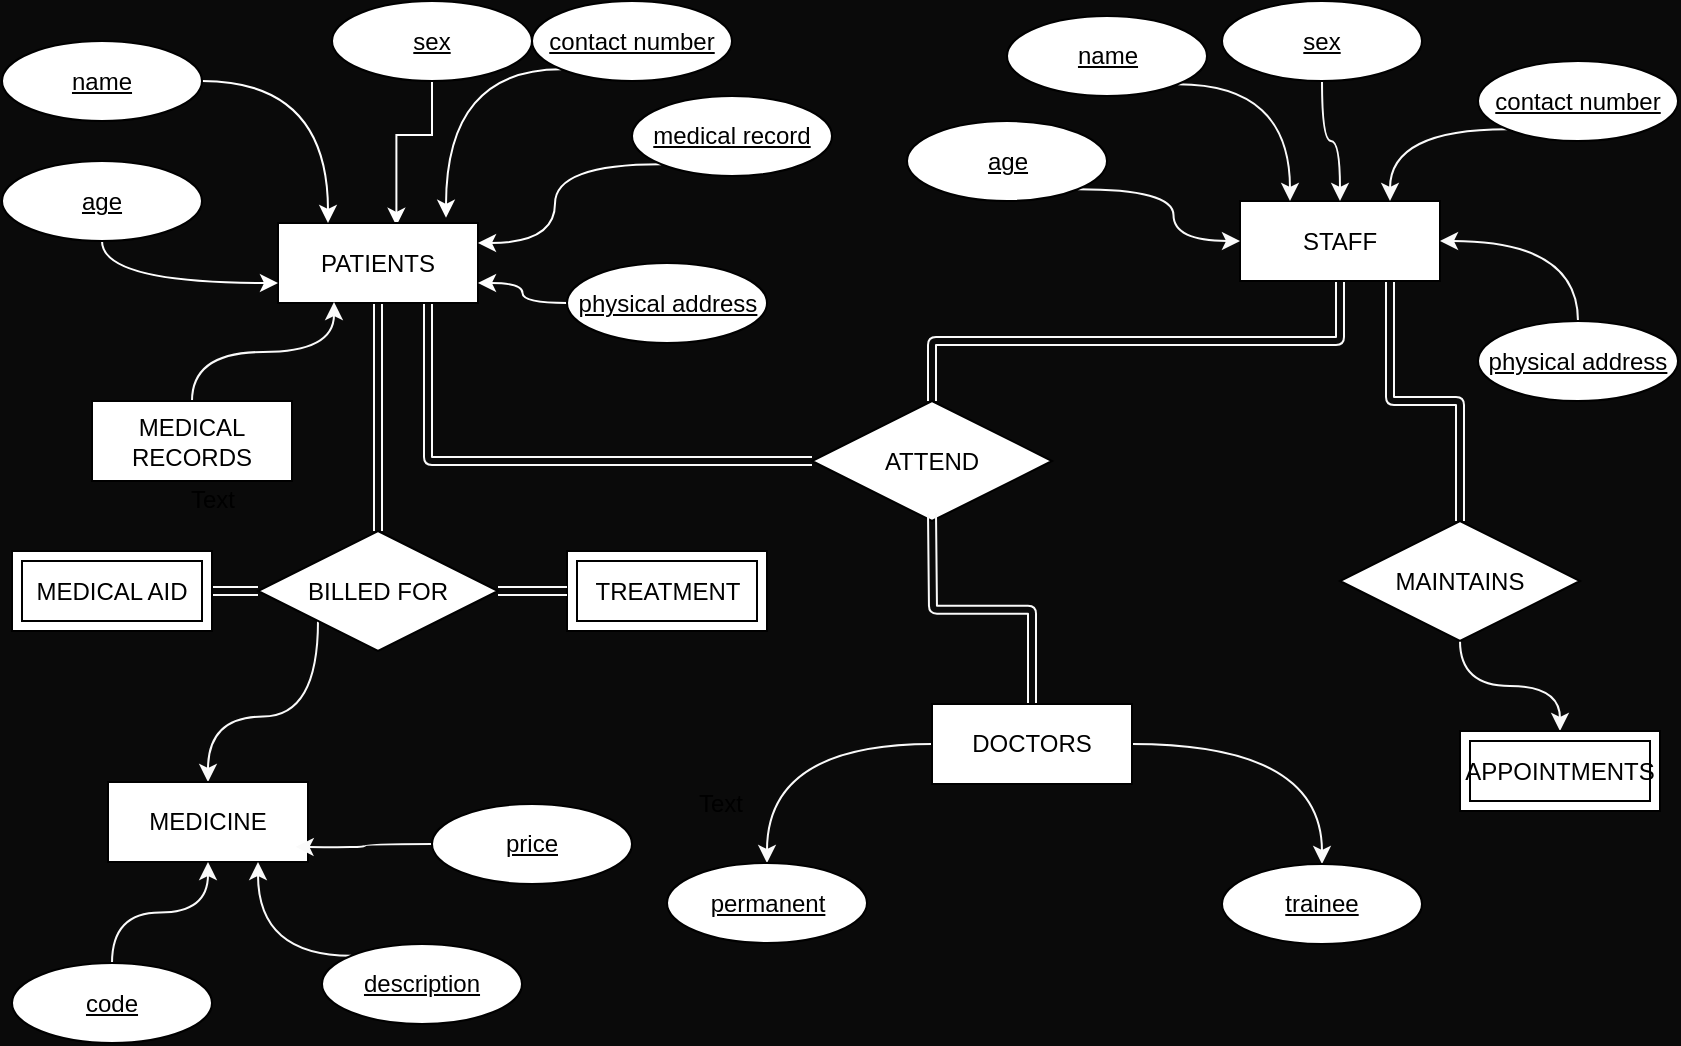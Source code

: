 <mxfile version="12.3.8" type="github" pages="1"><diagram id="nlC8h0U2BfdcZQPcfZw7" name="Page-1"><mxGraphModel dx="998" dy="580" grid="0" gridSize="10" guides="1" tooltips="1" connect="1" arrows="1" fold="1" page="1" pageScale="1" pageWidth="850" pageHeight="1100" background="#0A0A0A" math="0" shadow="0"><root><mxCell id="0"/><mxCell id="1" parent="0"/><mxCell id="hqOCe-G8DrPaU0fgVkuS-20" style="edgeStyle=orthogonalEdgeStyle;rounded=0;orthogonalLoop=1;jettySize=auto;html=1;exitX=0.5;exitY=1;exitDx=0;exitDy=0;entryX=0.592;entryY=0.035;entryDx=0;entryDy=0;entryPerimeter=0;strokeColor=#FFFFFF;" parent="1" source="hqOCe-G8DrPaU0fgVkuS-2" target="hqOCe-G8DrPaU0fgVkuS-5" edge="1"><mxGeometry relative="1" as="geometry"><Array as="points"><mxPoint x="215" y="129.5"/><mxPoint x="197" y="129.5"/></Array></mxGeometry></mxCell><mxCell id="hqOCe-G8DrPaU0fgVkuS-2" value="sex" style="ellipse;whiteSpace=wrap;html=1;align=center;fontStyle=4;" parent="1" vertex="1"><mxGeometry x="165" y="62.5" width="100" height="40" as="geometry"/></mxCell><mxCell id="hqOCe-G8DrPaU0fgVkuS-48" style="edgeStyle=orthogonalEdgeStyle;shape=link;curved=1;orthogonalLoop=1;jettySize=auto;html=1;exitX=0.5;exitY=0;exitDx=0;exitDy=0;entryX=0.5;entryY=1;entryDx=0;entryDy=0;strokeColor=#FAFAFA;" parent="1" source="hqOCe-G8DrPaU0fgVkuS-3" target="hqOCe-G8DrPaU0fgVkuS-6" edge="1"><mxGeometry relative="1" as="geometry"/></mxCell><mxCell id="hqOCe-G8DrPaU0fgVkuS-3" value="ATTEND" style="shape=rhombus;perimeter=rhombusPerimeter;whiteSpace=wrap;html=1;align=center;" parent="1" vertex="1"><mxGeometry x="405" y="262.5" width="120" height="60" as="geometry"/></mxCell><mxCell id="hqOCe-G8DrPaU0fgVkuS-4" value="TREATMENT" style="shape=ext;margin=3;double=1;whiteSpace=wrap;html=1;align=center;" parent="1" vertex="1"><mxGeometry x="282.5" y="337.5" width="100" height="40" as="geometry"/></mxCell><mxCell id="hqOCe-G8DrPaU0fgVkuS-34" style="edgeStyle=orthogonalEdgeStyle;curved=1;orthogonalLoop=1;jettySize=auto;html=1;exitX=0.75;exitY=1;exitDx=0;exitDy=0;entryX=0;entryY=0.5;entryDx=0;entryDy=0;shape=link;strokeColor=#FAFAFA;" parent="1" source="hqOCe-G8DrPaU0fgVkuS-5" target="hqOCe-G8DrPaU0fgVkuS-3" edge="1"><mxGeometry relative="1" as="geometry"/></mxCell><mxCell id="hqOCe-G8DrPaU0fgVkuS-35" style="edgeStyle=orthogonalEdgeStyle;shape=link;curved=1;orthogonalLoop=1;jettySize=auto;html=1;exitX=0.5;exitY=1;exitDx=0;exitDy=0;entryX=0.5;entryY=0;entryDx=0;entryDy=0;strokeColor=#FAFAFA;" parent="1" source="hqOCe-G8DrPaU0fgVkuS-5" target="hqOCe-G8DrPaU0fgVkuS-10" edge="1"><mxGeometry relative="1" as="geometry"/></mxCell><mxCell id="hqOCe-G8DrPaU0fgVkuS-5" value="PATIENTS" style="whiteSpace=wrap;html=1;align=center;" parent="1" vertex="1"><mxGeometry x="138" y="173.5" width="100" height="40" as="geometry"/></mxCell><mxCell id="hqOCe-G8DrPaU0fgVkuS-66" style="edgeStyle=orthogonalEdgeStyle;curved=1;orthogonalLoop=1;jettySize=auto;html=1;exitX=0.75;exitY=1;exitDx=0;exitDy=0;entryX=0.5;entryY=0;entryDx=0;entryDy=0;strokeColor=#FAFAFA;shape=link;" parent="1" source="hqOCe-G8DrPaU0fgVkuS-6" target="hqOCe-G8DrPaU0fgVkuS-64" edge="1"><mxGeometry relative="1" as="geometry"/></mxCell><mxCell id="hqOCe-G8DrPaU0fgVkuS-6" value="STAFF" style="whiteSpace=wrap;html=1;align=center;" parent="1" vertex="1"><mxGeometry x="619" y="162.5" width="100" height="40" as="geometry"/></mxCell><mxCell id="hqOCe-G8DrPaU0fgVkuS-38" style="edgeStyle=orthogonalEdgeStyle;shape=link;curved=1;orthogonalLoop=1;jettySize=auto;html=1;exitX=1;exitY=0.5;exitDx=0;exitDy=0;entryX=0;entryY=0.5;entryDx=0;entryDy=0;strokeColor=#FAFAFA;" parent="1" source="hqOCe-G8DrPaU0fgVkuS-10" target="hqOCe-G8DrPaU0fgVkuS-4" edge="1"><mxGeometry relative="1" as="geometry"/></mxCell><mxCell id="hqOCe-G8DrPaU0fgVkuS-49" style="edgeStyle=orthogonalEdgeStyle;shape=link;curved=1;orthogonalLoop=1;jettySize=auto;html=1;exitX=0;exitY=0.5;exitDx=0;exitDy=0;entryX=1;entryY=0.5;entryDx=0;entryDy=0;strokeColor=#FAFAFA;" parent="1" source="hqOCe-G8DrPaU0fgVkuS-10" target="hqOCe-G8DrPaU0fgVkuS-14" edge="1"><mxGeometry relative="1" as="geometry"/></mxCell><mxCell id="hqOCe-G8DrPaU0fgVkuS-74" style="edgeStyle=orthogonalEdgeStyle;curved=1;orthogonalLoop=1;jettySize=auto;html=1;exitX=0;exitY=1;exitDx=0;exitDy=0;entryX=0.5;entryY=0;entryDx=0;entryDy=0;strokeColor=#FAFAFA;" parent="1" source="hqOCe-G8DrPaU0fgVkuS-10" target="hqOCe-G8DrPaU0fgVkuS-12" edge="1"><mxGeometry relative="1" as="geometry"/></mxCell><mxCell id="hqOCe-G8DrPaU0fgVkuS-10" value="BILLED FOR" style="shape=rhombus;perimeter=rhombusPerimeter;whiteSpace=wrap;html=1;align=center;" parent="1" vertex="1"><mxGeometry x="128" y="327.5" width="120" height="60" as="geometry"/></mxCell><mxCell id="hqOCe-G8DrPaU0fgVkuS-12" value="MEDICINE" style="whiteSpace=wrap;html=1;align=center;" parent="1" vertex="1"><mxGeometry x="53" y="453" width="100" height="40" as="geometry"/></mxCell><mxCell id="hqOCe-G8DrPaU0fgVkuS-40" style="edgeStyle=orthogonalEdgeStyle;curved=1;orthogonalLoop=1;jettySize=auto;html=1;exitX=0.5;exitY=0;exitDx=0;exitDy=0;strokeColor=#FAFAFA;shape=link;" parent="1" source="hqOCe-G8DrPaU0fgVkuS-13" edge="1"><mxGeometry relative="1" as="geometry"><mxPoint x="465" y="318.7" as="targetPoint"/></mxGeometry></mxCell><mxCell id="hqOCe-G8DrPaU0fgVkuS-62" style="edgeStyle=orthogonalEdgeStyle;curved=1;orthogonalLoop=1;jettySize=auto;html=1;exitX=0;exitY=0.5;exitDx=0;exitDy=0;entryX=0.5;entryY=0;entryDx=0;entryDy=0;strokeColor=#FAFAFA;" parent="1" source="hqOCe-G8DrPaU0fgVkuS-13" target="hqOCe-G8DrPaU0fgVkuS-61" edge="1"><mxGeometry relative="1" as="geometry"/></mxCell><mxCell id="hqOCe-G8DrPaU0fgVkuS-63" style="edgeStyle=orthogonalEdgeStyle;curved=1;orthogonalLoop=1;jettySize=auto;html=1;exitX=1;exitY=0.5;exitDx=0;exitDy=0;strokeColor=#FAFAFA;" parent="1" source="hqOCe-G8DrPaU0fgVkuS-13" target="hqOCe-G8DrPaU0fgVkuS-60" edge="1"><mxGeometry relative="1" as="geometry"/></mxCell><mxCell id="hqOCe-G8DrPaU0fgVkuS-13" value="DOCTORS" style="whiteSpace=wrap;html=1;align=center;" parent="1" vertex="1"><mxGeometry x="465" y="414" width="100" height="40" as="geometry"/></mxCell><mxCell id="hqOCe-G8DrPaU0fgVkuS-14" value="MEDICAL AID" style="shape=ext;margin=3;double=1;whiteSpace=wrap;html=1;align=center;" parent="1" vertex="1"><mxGeometry x="5" y="337.5" width="100" height="40" as="geometry"/></mxCell><mxCell id="hqOCe-G8DrPaU0fgVkuS-25" style="edgeStyle=orthogonalEdgeStyle;curved=1;orthogonalLoop=1;jettySize=auto;html=1;exitX=0.5;exitY=1;exitDx=0;exitDy=0;strokeColor=#FFFFFF;entryX=0;entryY=0.75;entryDx=0;entryDy=0;" parent="1" source="hqOCe-G8DrPaU0fgVkuS-15" target="hqOCe-G8DrPaU0fgVkuS-5" edge="1"><mxGeometry relative="1" as="geometry"><mxPoint x="81" y="199.5" as="targetPoint"/></mxGeometry></mxCell><mxCell id="hqOCe-G8DrPaU0fgVkuS-15" value="age" style="ellipse;whiteSpace=wrap;html=1;align=center;fontStyle=4;" parent="1" vertex="1"><mxGeometry y="142.5" width="100" height="40" as="geometry"/></mxCell><mxCell id="hqOCe-G8DrPaU0fgVkuS-22" style="edgeStyle=orthogonalEdgeStyle;orthogonalLoop=1;jettySize=auto;html=1;strokeColor=#FFFFFF;entryX=0.25;entryY=0;entryDx=0;entryDy=0;curved=1;" parent="1" source="hqOCe-G8DrPaU0fgVkuS-16" target="hqOCe-G8DrPaU0fgVkuS-5" edge="1"><mxGeometry relative="1" as="geometry"><mxPoint x="120" y="162.5" as="targetPoint"/></mxGeometry></mxCell><mxCell id="hqOCe-G8DrPaU0fgVkuS-16" value="name" style="ellipse;whiteSpace=wrap;html=1;align=center;fontStyle=4;" parent="1" vertex="1"><mxGeometry y="82.5" width="100" height="40" as="geometry"/></mxCell><mxCell id="hqOCe-G8DrPaU0fgVkuS-27" style="edgeStyle=orthogonalEdgeStyle;curved=1;orthogonalLoop=1;jettySize=auto;html=1;strokeColor=#FFFFFF;entryX=1;entryY=0.75;entryDx=0;entryDy=0;" parent="1" source="hqOCe-G8DrPaU0fgVkuS-17" target="hqOCe-G8DrPaU0fgVkuS-5" edge="1"><mxGeometry relative="1" as="geometry"><mxPoint x="210" y="202.5" as="targetPoint"/></mxGeometry></mxCell><mxCell id="hqOCe-G8DrPaU0fgVkuS-17" value="physical address" style="ellipse;whiteSpace=wrap;html=1;align=center;fontStyle=4;" parent="1" vertex="1"><mxGeometry x="282.5" y="193.5" width="100" height="40" as="geometry"/></mxCell><mxCell id="hqOCe-G8DrPaU0fgVkuS-23" style="edgeStyle=orthogonalEdgeStyle;curved=1;orthogonalLoop=1;jettySize=auto;html=1;exitX=0;exitY=1;exitDx=0;exitDy=0;entryX=0.84;entryY=-0.065;entryDx=0;entryDy=0;strokeColor=#FFFFFF;entryPerimeter=0;" parent="1" source="hqOCe-G8DrPaU0fgVkuS-18" target="hqOCe-G8DrPaU0fgVkuS-5" edge="1"><mxGeometry relative="1" as="geometry"/></mxCell><mxCell id="hqOCe-G8DrPaU0fgVkuS-18" value="contact number" style="ellipse;whiteSpace=wrap;html=1;align=center;fontStyle=4;" parent="1" vertex="1"><mxGeometry x="265" y="62.5" width="100" height="40" as="geometry"/></mxCell><mxCell id="hqOCe-G8DrPaU0fgVkuS-24" style="edgeStyle=orthogonalEdgeStyle;curved=1;orthogonalLoop=1;jettySize=auto;html=1;exitX=0;exitY=1;exitDx=0;exitDy=0;strokeColor=#FFFFFF;entryX=1;entryY=0.25;entryDx=0;entryDy=0;" parent="1" source="hqOCe-G8DrPaU0fgVkuS-19" target="hqOCe-G8DrPaU0fgVkuS-5" edge="1"><mxGeometry relative="1" as="geometry"><mxPoint x="200" y="169.5" as="targetPoint"/></mxGeometry></mxCell><mxCell id="hqOCe-G8DrPaU0fgVkuS-19" value="medical record" style="ellipse;whiteSpace=wrap;html=1;align=center;fontStyle=4;" parent="1" vertex="1"><mxGeometry x="315" y="110" width="100" height="40" as="geometry"/></mxCell><mxCell id="hqOCe-G8DrPaU0fgVkuS-51" style="edgeStyle=orthogonalEdgeStyle;curved=1;orthogonalLoop=1;jettySize=auto;html=1;exitX=0.5;exitY=1;exitDx=0;exitDy=0;strokeColor=#FAFAFA;" parent="1" source="hqOCe-G8DrPaU0fgVkuS-41" target="hqOCe-G8DrPaU0fgVkuS-6" edge="1"><mxGeometry relative="1" as="geometry"/></mxCell><mxCell id="hqOCe-G8DrPaU0fgVkuS-41" value="sex" style="ellipse;whiteSpace=wrap;html=1;align=center;fontStyle=4;" parent="1" vertex="1"><mxGeometry x="610" y="62.5" width="100" height="40" as="geometry"/></mxCell><mxCell id="hqOCe-G8DrPaU0fgVkuS-54" style="edgeStyle=orthogonalEdgeStyle;curved=1;orthogonalLoop=1;jettySize=auto;html=1;exitX=1;exitY=1;exitDx=0;exitDy=0;entryX=0.25;entryY=0;entryDx=0;entryDy=0;strokeColor=#FAFAFA;" parent="1" source="hqOCe-G8DrPaU0fgVkuS-42" target="hqOCe-G8DrPaU0fgVkuS-6" edge="1"><mxGeometry relative="1" as="geometry"/></mxCell><mxCell id="hqOCe-G8DrPaU0fgVkuS-42" value="name" style="ellipse;whiteSpace=wrap;html=1;align=center;fontStyle=4;" parent="1" vertex="1"><mxGeometry x="502.5" y="70" width="100" height="40" as="geometry"/></mxCell><mxCell id="hqOCe-G8DrPaU0fgVkuS-55" style="edgeStyle=orthogonalEdgeStyle;curved=1;orthogonalLoop=1;jettySize=auto;html=1;exitX=1;exitY=1;exitDx=0;exitDy=0;entryX=0;entryY=0.5;entryDx=0;entryDy=0;strokeColor=#FAFAFA;" parent="1" source="hqOCe-G8DrPaU0fgVkuS-43" target="hqOCe-G8DrPaU0fgVkuS-6" edge="1"><mxGeometry relative="1" as="geometry"/></mxCell><mxCell id="hqOCe-G8DrPaU0fgVkuS-43" value="age" style="ellipse;whiteSpace=wrap;html=1;align=center;fontStyle=4;" parent="1" vertex="1"><mxGeometry x="452.5" y="122.5" width="100" height="40" as="geometry"/></mxCell><mxCell id="hqOCe-G8DrPaU0fgVkuS-44" value="Text" style="text;html=1;align=center;verticalAlign=middle;resizable=0;points=[];;autosize=1;" parent="1" vertex="1"><mxGeometry x="89" y="302.5" width="32" height="18" as="geometry"/></mxCell><mxCell id="hqOCe-G8DrPaU0fgVkuS-52" style="edgeStyle=orthogonalEdgeStyle;curved=1;orthogonalLoop=1;jettySize=auto;html=1;exitX=0;exitY=1;exitDx=0;exitDy=0;strokeColor=#FAFAFA;entryX=0.75;entryY=0;entryDx=0;entryDy=0;" parent="1" source="hqOCe-G8DrPaU0fgVkuS-45" target="hqOCe-G8DrPaU0fgVkuS-6" edge="1"><mxGeometry relative="1" as="geometry"><mxPoint x="686" y="161.9" as="targetPoint"/></mxGeometry></mxCell><mxCell id="hqOCe-G8DrPaU0fgVkuS-45" value="contact number" style="ellipse;whiteSpace=wrap;html=1;align=center;fontStyle=4;" parent="1" vertex="1"><mxGeometry x="738" y="92.5" width="100" height="40" as="geometry"/></mxCell><mxCell id="hqOCe-G8DrPaU0fgVkuS-65" style="edgeStyle=orthogonalEdgeStyle;curved=1;orthogonalLoop=1;jettySize=auto;html=1;exitX=0.5;exitY=0;exitDx=0;exitDy=0;entryX=1;entryY=0.5;entryDx=0;entryDy=0;strokeColor=#FAFAFA;" parent="1" source="hqOCe-G8DrPaU0fgVkuS-46" target="hqOCe-G8DrPaU0fgVkuS-6" edge="1"><mxGeometry relative="1" as="geometry"/></mxCell><mxCell id="hqOCe-G8DrPaU0fgVkuS-46" value="physical address" style="ellipse;whiteSpace=wrap;html=1;align=center;fontStyle=4;" parent="1" vertex="1"><mxGeometry x="738" y="222.5" width="100" height="40" as="geometry"/></mxCell><mxCell id="hqOCe-G8DrPaU0fgVkuS-60" value="trainee" style="ellipse;whiteSpace=wrap;html=1;align=center;fontStyle=4;" parent="1" vertex="1"><mxGeometry x="610" y="494" width="100" height="40" as="geometry"/></mxCell><mxCell id="hqOCe-G8DrPaU0fgVkuS-61" value="permanent" style="ellipse;whiteSpace=wrap;html=1;align=center;fontStyle=4;" parent="1" vertex="1"><mxGeometry x="332.5" y="493.5" width="100" height="40" as="geometry"/></mxCell><mxCell id="hqOCe-G8DrPaU0fgVkuS-71" style="edgeStyle=orthogonalEdgeStyle;curved=1;orthogonalLoop=1;jettySize=auto;html=1;exitX=0.5;exitY=1;exitDx=0;exitDy=0;entryX=0.5;entryY=0;entryDx=0;entryDy=0;strokeColor=#FAFAFA;" parent="1" source="hqOCe-G8DrPaU0fgVkuS-64" target="hqOCe-G8DrPaU0fgVkuS-68" edge="1"><mxGeometry relative="1" as="geometry"/></mxCell><mxCell id="hqOCe-G8DrPaU0fgVkuS-64" value="MAINTAINS" style="shape=rhombus;perimeter=rhombusPerimeter;whiteSpace=wrap;html=1;align=center;" parent="1" vertex="1"><mxGeometry x="669" y="322.5" width="120" height="60" as="geometry"/></mxCell><mxCell id="hqOCe-G8DrPaU0fgVkuS-68" value="APPOINTMENTS" style="shape=ext;margin=3;double=1;whiteSpace=wrap;html=1;align=center;" parent="1" vertex="1"><mxGeometry x="729" y="427.5" width="100" height="40" as="geometry"/></mxCell><mxCell id="hqOCe-G8DrPaU0fgVkuS-84" style="edgeStyle=orthogonalEdgeStyle;curved=1;orthogonalLoop=1;jettySize=auto;html=1;exitX=0.5;exitY=0;exitDx=0;exitDy=0;strokeColor=#FAFAFA;" parent="1" source="hqOCe-G8DrPaU0fgVkuS-75" target="hqOCe-G8DrPaU0fgVkuS-12" edge="1"><mxGeometry relative="1" as="geometry"/></mxCell><mxCell id="hqOCe-G8DrPaU0fgVkuS-75" value="code" style="ellipse;whiteSpace=wrap;html=1;align=center;fontStyle=4;" parent="1" vertex="1"><mxGeometry x="5" y="543.5" width="100" height="40" as="geometry"/></mxCell><mxCell id="hqOCe-G8DrPaU0fgVkuS-82" style="edgeStyle=orthogonalEdgeStyle;curved=1;orthogonalLoop=1;jettySize=auto;html=1;exitX=0;exitY=0.5;exitDx=0;exitDy=0;strokeColor=#FAFAFA;" parent="1" source="hqOCe-G8DrPaU0fgVkuS-76" edge="1"><mxGeometry relative="1" as="geometry"><mxPoint x="146.8" y="485.4" as="targetPoint"/></mxGeometry></mxCell><mxCell id="hqOCe-G8DrPaU0fgVkuS-76" value="price" style="ellipse;whiteSpace=wrap;html=1;align=center;fontStyle=4;" parent="1" vertex="1"><mxGeometry x="215" y="464" width="100" height="40" as="geometry"/></mxCell><mxCell id="hqOCe-G8DrPaU0fgVkuS-79" style="edgeStyle=orthogonalEdgeStyle;curved=1;orthogonalLoop=1;jettySize=auto;html=1;exitX=0.5;exitY=0;exitDx=0;exitDy=0;strokeColor=#FAFAFA;entryX=0.28;entryY=0.988;entryDx=0;entryDy=0;entryPerimeter=0;" parent="1" source="hqOCe-G8DrPaU0fgVkuS-78" target="hqOCe-G8DrPaU0fgVkuS-5" edge="1"><mxGeometry relative="1" as="geometry"><mxPoint x="166.0" y="219.8" as="targetPoint"/></mxGeometry></mxCell><mxCell id="hqOCe-G8DrPaU0fgVkuS-78" value="MEDICAL RECORDS" style="whiteSpace=wrap;html=1;align=center;" parent="1" vertex="1"><mxGeometry x="45" y="262.5" width="100" height="40" as="geometry"/></mxCell><mxCell id="hqOCe-G8DrPaU0fgVkuS-83" style="edgeStyle=orthogonalEdgeStyle;curved=1;orthogonalLoop=1;jettySize=auto;html=1;exitX=0;exitY=0;exitDx=0;exitDy=0;entryX=0.75;entryY=1;entryDx=0;entryDy=0;strokeColor=#FAFAFA;" parent="1" source="hqOCe-G8DrPaU0fgVkuS-80" target="hqOCe-G8DrPaU0fgVkuS-12" edge="1"><mxGeometry relative="1" as="geometry"/></mxCell><mxCell id="hqOCe-G8DrPaU0fgVkuS-80" value="description" style="ellipse;whiteSpace=wrap;html=1;align=center;fontStyle=4;" parent="1" vertex="1"><mxGeometry x="160" y="534" width="100" height="40" as="geometry"/></mxCell><mxCell id="hqOCe-G8DrPaU0fgVkuS-81" value="Text" style="text;html=1;align=center;verticalAlign=middle;resizable=0;points=[];;autosize=1;" parent="1" vertex="1"><mxGeometry x="343" y="455" width="32" height="18" as="geometry"/></mxCell></root></mxGraphModel></diagram></mxfile>